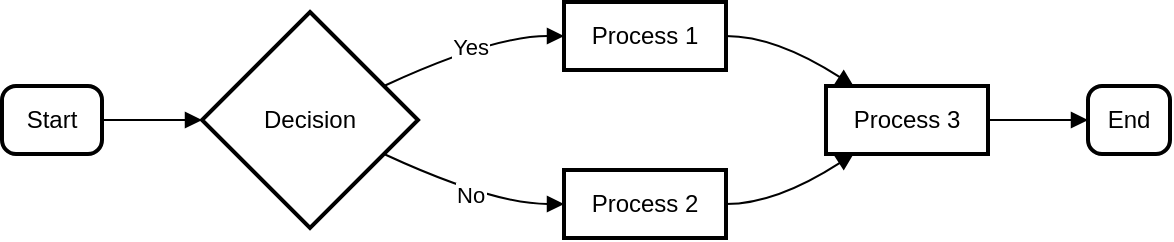 <mxfile version="24.5.5" type="github">
  <diagram name="Page-1" id="JfH93yKIdbln90YQv0vy">
    <mxGraphModel>
      <root>
        <mxCell id="0" />
        <mxCell id="1" parent="0" />
        <mxCell id="2" value="Start" style="rounded=1;absoluteArcSize=1;arcSize=14;whiteSpace=wrap;strokeWidth=2;" vertex="1" parent="1">
          <mxGeometry y="42" width="50" height="34" as="geometry" />
        </mxCell>
        <mxCell id="3" value="Decision" style="rhombus;strokeWidth=2;whiteSpace=wrap;" vertex="1" parent="1">
          <mxGeometry x="100" y="5" width="108" height="108" as="geometry" />
        </mxCell>
        <mxCell id="4" value="Process 1" style="whiteSpace=wrap;strokeWidth=2;" vertex="1" parent="1">
          <mxGeometry x="281" width="81" height="34" as="geometry" />
        </mxCell>
        <mxCell id="5" value="Process 2" style="whiteSpace=wrap;strokeWidth=2;" vertex="1" parent="1">
          <mxGeometry x="281" y="84" width="81" height="34" as="geometry" />
        </mxCell>
        <mxCell id="6" value="Process 3" style="whiteSpace=wrap;strokeWidth=2;" vertex="1" parent="1">
          <mxGeometry x="412" y="42" width="81" height="34" as="geometry" />
        </mxCell>
        <mxCell id="7" value="End" style="rounded=1;absoluteArcSize=1;arcSize=14;whiteSpace=wrap;strokeWidth=2;" vertex="1" parent="1">
          <mxGeometry x="543" y="42" width="41" height="34" as="geometry" />
        </mxCell>
        <mxCell id="8" value="" style="curved=1;startArrow=none;endArrow=block;exitX=1;exitY=0.5;entryX=0;entryY=0.5;" edge="1" parent="1" source="2" target="3">
          <mxGeometry relative="1" as="geometry">
            <Array as="points" />
          </mxGeometry>
        </mxCell>
        <mxCell id="9" value="Yes" style="curved=1;startArrow=none;endArrow=block;exitX=1;exitY=0.27;entryX=0;entryY=0.5;" edge="1" parent="1" source="3" target="4">
          <mxGeometry relative="1" as="geometry">
            <Array as="points">
              <mxPoint x="245" y="17" />
            </Array>
          </mxGeometry>
        </mxCell>
        <mxCell id="10" value="No" style="curved=1;startArrow=none;endArrow=block;exitX=1;exitY=0.73;entryX=0;entryY=0.5;" edge="1" parent="1" source="3" target="5">
          <mxGeometry relative="1" as="geometry">
            <Array as="points">
              <mxPoint x="245" y="101" />
            </Array>
          </mxGeometry>
        </mxCell>
        <mxCell id="11" value="" style="curved=1;startArrow=none;endArrow=block;exitX=1;exitY=0.5;entryX=0.17;entryY=0;" edge="1" parent="1" source="4" target="6">
          <mxGeometry relative="1" as="geometry">
            <Array as="points">
              <mxPoint x="387" y="17" />
            </Array>
          </mxGeometry>
        </mxCell>
        <mxCell id="12" value="" style="curved=1;startArrow=none;endArrow=block;exitX=1;exitY=0.5;entryX=0.17;entryY=1;" edge="1" parent="1" source="5" target="6">
          <mxGeometry relative="1" as="geometry">
            <Array as="points">
              <mxPoint x="387" y="101" />
            </Array>
          </mxGeometry>
        </mxCell>
        <mxCell id="13" value="" style="curved=1;startArrow=none;endArrow=block;exitX=1;exitY=0.5;entryX=-0.01;entryY=0.5;" edge="1" parent="1" source="6" target="7">
          <mxGeometry relative="1" as="geometry">
            <Array as="points" />
          </mxGeometry>
        </mxCell>
      </root>
    </mxGraphModel>
  </diagram>
</mxfile>
